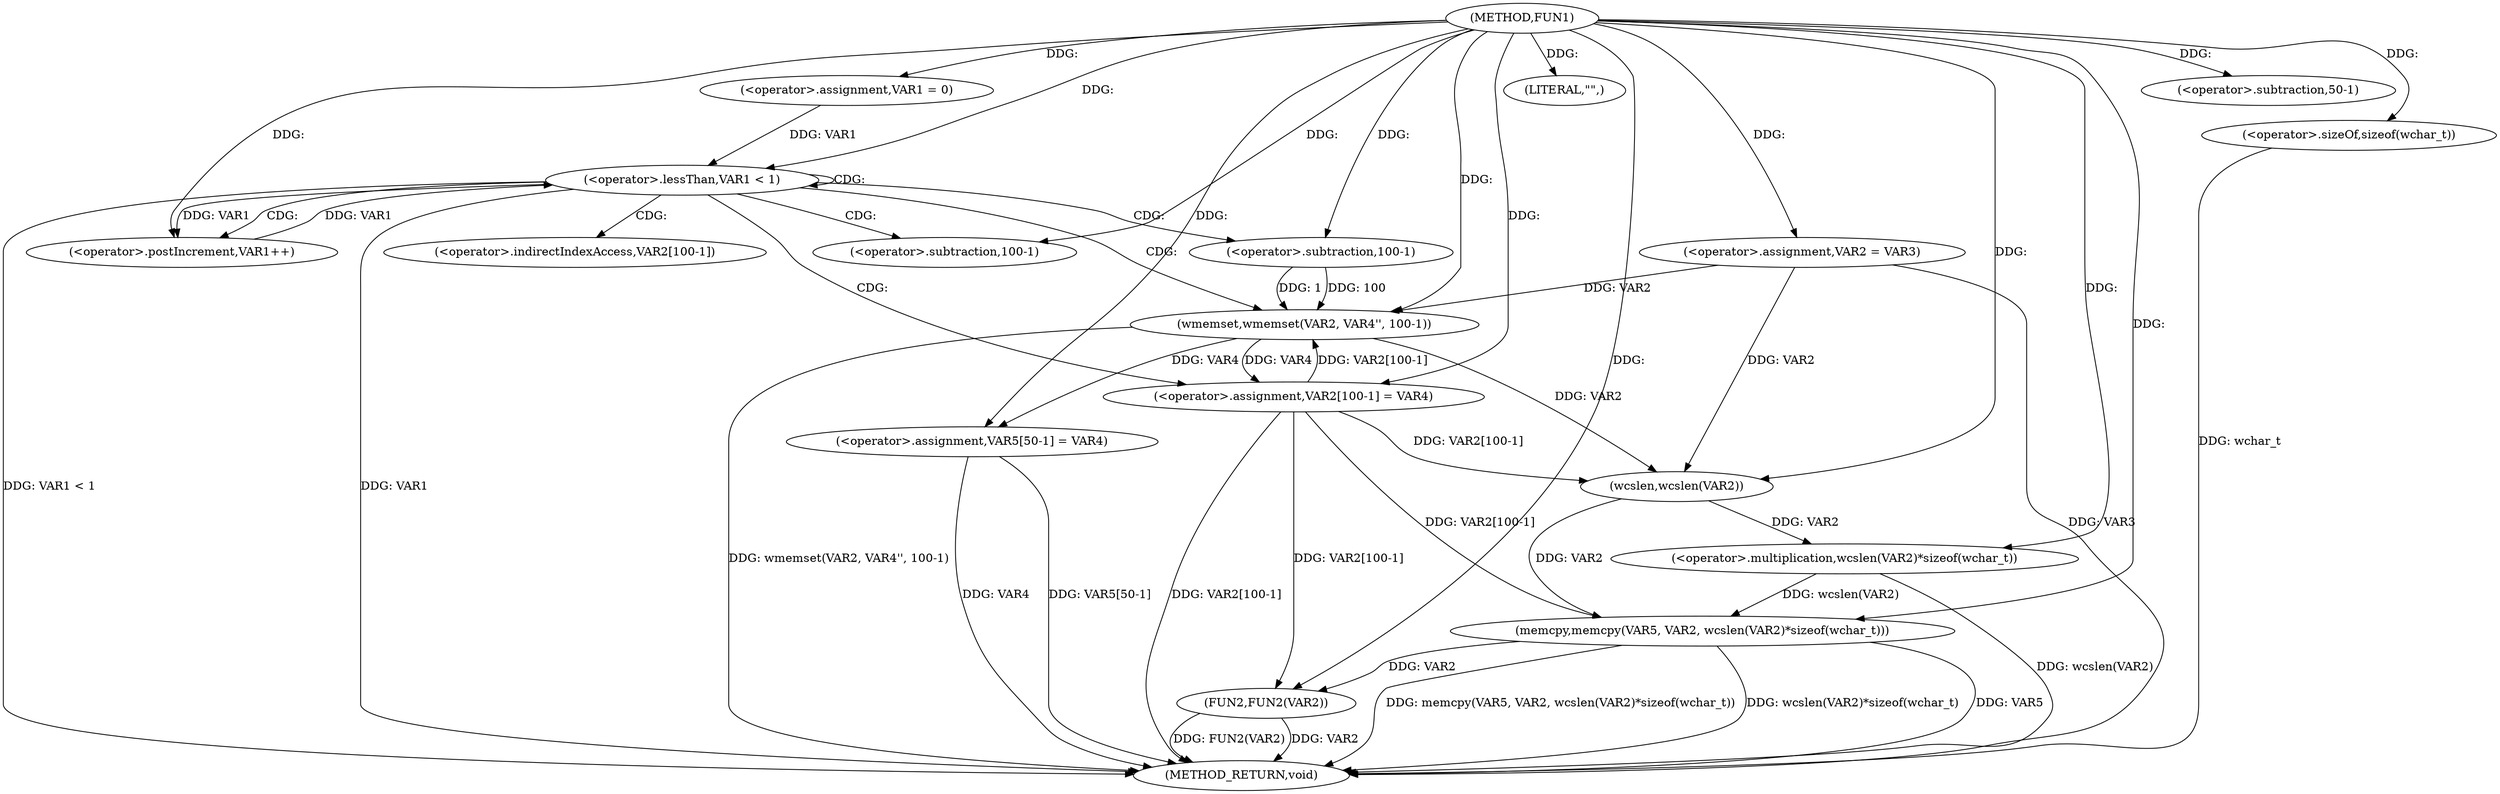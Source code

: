 digraph FUN1 {  
"1000100" [label = "(METHOD,FUN1)" ]
"1000150" [label = "(METHOD_RETURN,void)" ]
"1000105" [label = "(<operator>.assignment,VAR2 = VAR3)" ]
"1000109" [label = "(<operator>.assignment,VAR1 = 0)" ]
"1000112" [label = "(<operator>.lessThan,VAR1 < 1)" ]
"1000115" [label = "(<operator>.postIncrement,VAR1++)" ]
"1000118" [label = "(wmemset,wmemset(VAR2, VAR4'', 100-1))" ]
"1000121" [label = "(<operator>.subtraction,100-1)" ]
"1000124" [label = "(<operator>.assignment,VAR2[100-1] = VAR4)" ]
"1000127" [label = "(<operator>.subtraction,100-1)" ]
"1000132" [label = "(LITERAL,\"\",)" ]
"1000133" [label = "(memcpy,memcpy(VAR5, VAR2, wcslen(VAR2)*sizeof(wchar_t)))" ]
"1000136" [label = "(<operator>.multiplication,wcslen(VAR2)*sizeof(wchar_t))" ]
"1000137" [label = "(wcslen,wcslen(VAR2))" ]
"1000139" [label = "(<operator>.sizeOf,sizeof(wchar_t))" ]
"1000141" [label = "(<operator>.assignment,VAR5[50-1] = VAR4)" ]
"1000144" [label = "(<operator>.subtraction,50-1)" ]
"1000148" [label = "(FUN2,FUN2(VAR2))" ]
"1000125" [label = "(<operator>.indirectIndexAccess,VAR2[100-1])" ]
  "1000141" -> "1000150"  [ label = "DDG: VAR5[50-1]"] 
  "1000124" -> "1000150"  [ label = "DDG: VAR2[100-1]"] 
  "1000105" -> "1000150"  [ label = "DDG: VAR3"] 
  "1000139" -> "1000150"  [ label = "DDG: wchar_t"] 
  "1000118" -> "1000150"  [ label = "DDG: wmemset(VAR2, VAR4'', 100-1)"] 
  "1000112" -> "1000150"  [ label = "DDG: VAR1"] 
  "1000133" -> "1000150"  [ label = "DDG: wcslen(VAR2)*sizeof(wchar_t)"] 
  "1000141" -> "1000150"  [ label = "DDG: VAR4"] 
  "1000133" -> "1000150"  [ label = "DDG: VAR5"] 
  "1000148" -> "1000150"  [ label = "DDG: VAR2"] 
  "1000148" -> "1000150"  [ label = "DDG: FUN2(VAR2)"] 
  "1000133" -> "1000150"  [ label = "DDG: memcpy(VAR5, VAR2, wcslen(VAR2)*sizeof(wchar_t))"] 
  "1000112" -> "1000150"  [ label = "DDG: VAR1 < 1"] 
  "1000136" -> "1000150"  [ label = "DDG: wcslen(VAR2)"] 
  "1000100" -> "1000105"  [ label = "DDG: "] 
  "1000100" -> "1000109"  [ label = "DDG: "] 
  "1000109" -> "1000112"  [ label = "DDG: VAR1"] 
  "1000115" -> "1000112"  [ label = "DDG: VAR1"] 
  "1000100" -> "1000112"  [ label = "DDG: "] 
  "1000112" -> "1000115"  [ label = "DDG: VAR1"] 
  "1000100" -> "1000115"  [ label = "DDG: "] 
  "1000124" -> "1000118"  [ label = "DDG: VAR2[100-1]"] 
  "1000105" -> "1000118"  [ label = "DDG: VAR2"] 
  "1000100" -> "1000118"  [ label = "DDG: "] 
  "1000121" -> "1000118"  [ label = "DDG: 100"] 
  "1000121" -> "1000118"  [ label = "DDG: 1"] 
  "1000100" -> "1000121"  [ label = "DDG: "] 
  "1000118" -> "1000124"  [ label = "DDG: VAR4"] 
  "1000100" -> "1000124"  [ label = "DDG: "] 
  "1000100" -> "1000127"  [ label = "DDG: "] 
  "1000100" -> "1000132"  [ label = "DDG: "] 
  "1000100" -> "1000133"  [ label = "DDG: "] 
  "1000124" -> "1000133"  [ label = "DDG: VAR2[100-1]"] 
  "1000137" -> "1000133"  [ label = "DDG: VAR2"] 
  "1000136" -> "1000133"  [ label = "DDG: wcslen(VAR2)"] 
  "1000137" -> "1000136"  [ label = "DDG: VAR2"] 
  "1000124" -> "1000137"  [ label = "DDG: VAR2[100-1]"] 
  "1000118" -> "1000137"  [ label = "DDG: VAR2"] 
  "1000105" -> "1000137"  [ label = "DDG: VAR2"] 
  "1000100" -> "1000137"  [ label = "DDG: "] 
  "1000100" -> "1000136"  [ label = "DDG: "] 
  "1000100" -> "1000139"  [ label = "DDG: "] 
  "1000100" -> "1000141"  [ label = "DDG: "] 
  "1000118" -> "1000141"  [ label = "DDG: VAR4"] 
  "1000100" -> "1000144"  [ label = "DDG: "] 
  "1000124" -> "1000148"  [ label = "DDG: VAR2[100-1]"] 
  "1000133" -> "1000148"  [ label = "DDG: VAR2"] 
  "1000100" -> "1000148"  [ label = "DDG: "] 
  "1000112" -> "1000112"  [ label = "CDG: "] 
  "1000112" -> "1000121"  [ label = "CDG: "] 
  "1000112" -> "1000124"  [ label = "CDG: "] 
  "1000112" -> "1000125"  [ label = "CDG: "] 
  "1000112" -> "1000115"  [ label = "CDG: "] 
  "1000112" -> "1000118"  [ label = "CDG: "] 
  "1000112" -> "1000127"  [ label = "CDG: "] 
}
